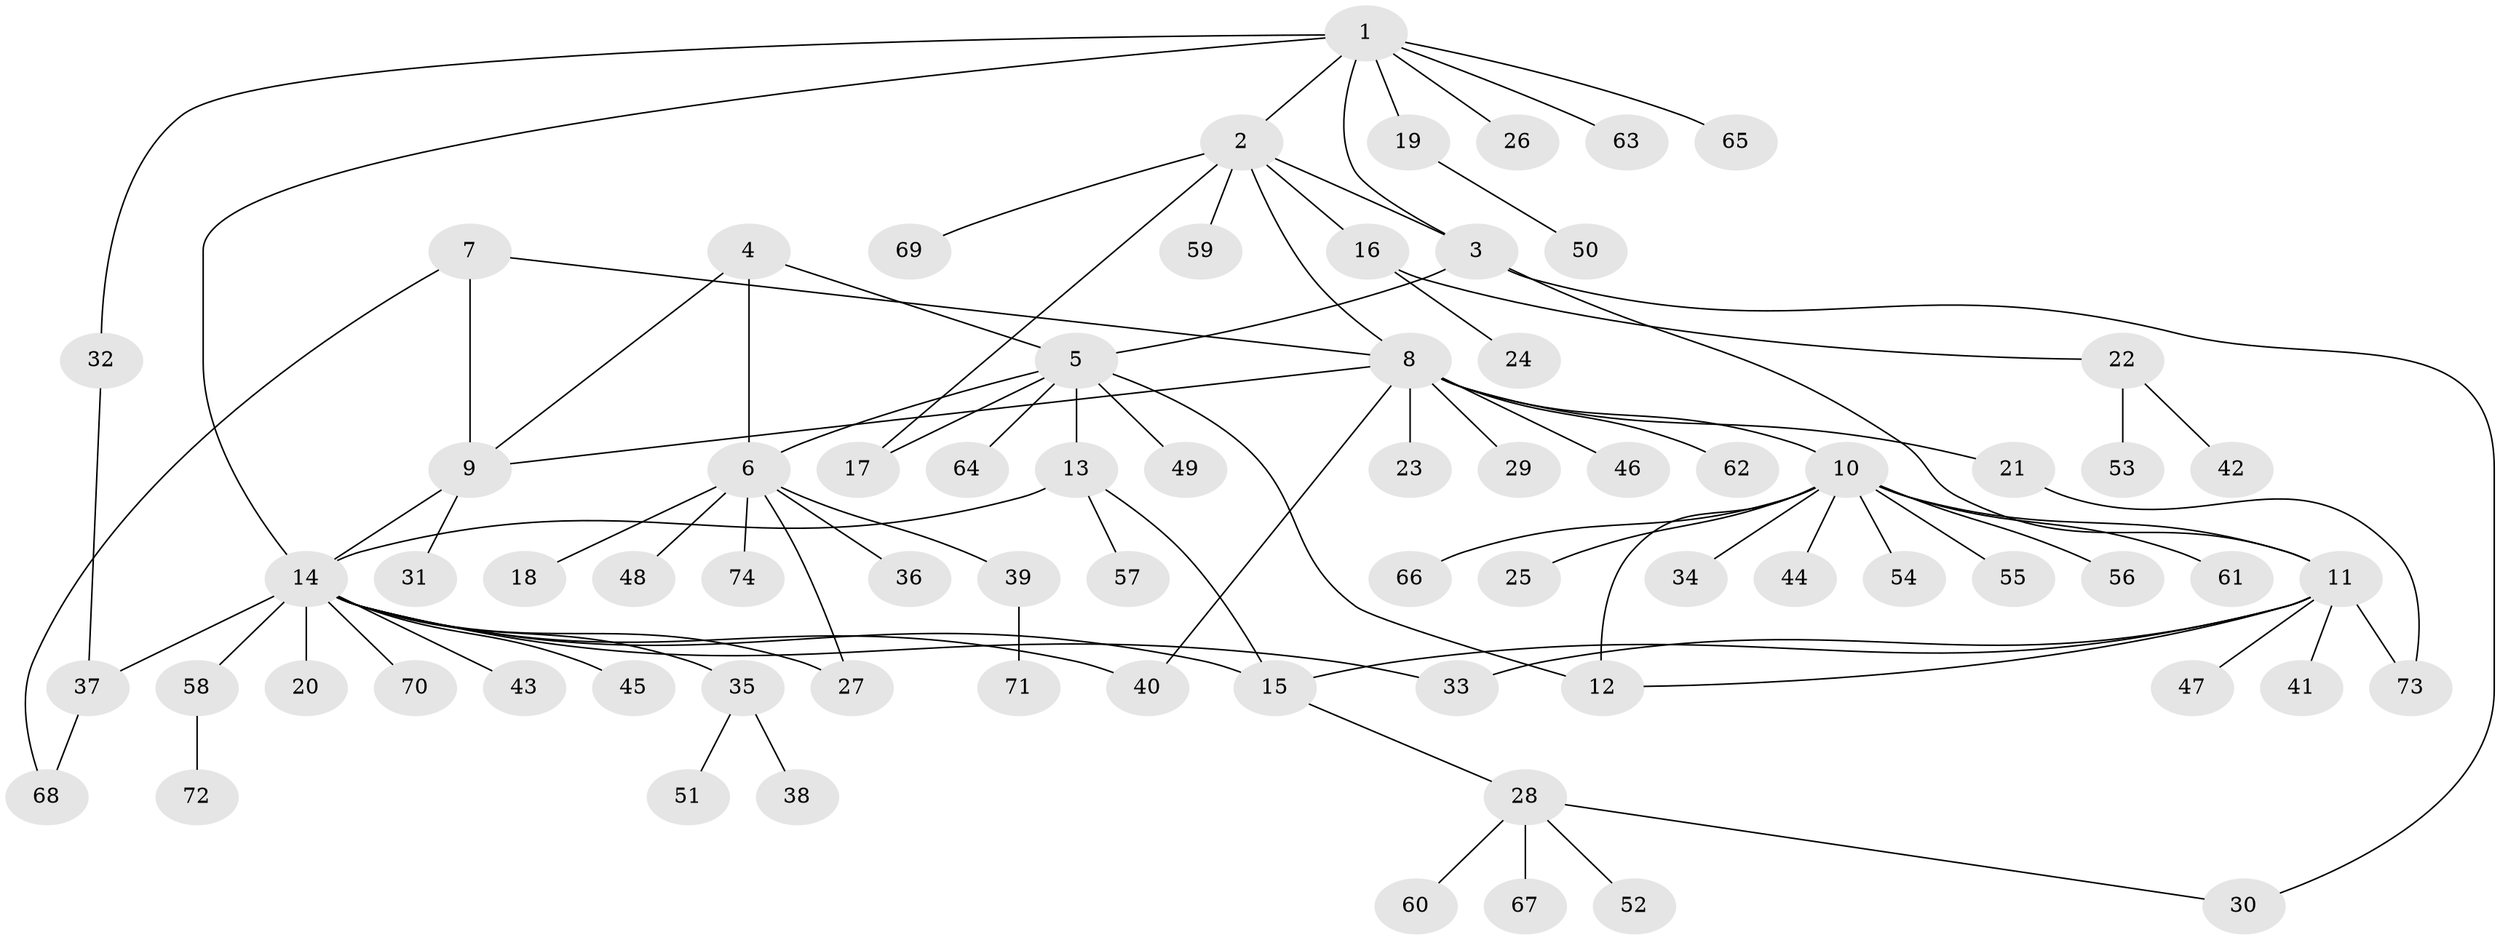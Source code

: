 // coarse degree distribution, {10: 0.03636363636363636, 6: 0.01818181818181818, 5: 0.01818181818181818, 7: 0.05454545454545454, 9: 0.01818181818181818, 8: 0.01818181818181818, 3: 0.03636363636363636, 13: 0.01818181818181818, 2: 0.16363636363636364, 1: 0.6181818181818182}
// Generated by graph-tools (version 1.1) at 2025/52/02/27/25 19:52:22]
// undirected, 74 vertices, 92 edges
graph export_dot {
graph [start="1"]
  node [color=gray90,style=filled];
  1;
  2;
  3;
  4;
  5;
  6;
  7;
  8;
  9;
  10;
  11;
  12;
  13;
  14;
  15;
  16;
  17;
  18;
  19;
  20;
  21;
  22;
  23;
  24;
  25;
  26;
  27;
  28;
  29;
  30;
  31;
  32;
  33;
  34;
  35;
  36;
  37;
  38;
  39;
  40;
  41;
  42;
  43;
  44;
  45;
  46;
  47;
  48;
  49;
  50;
  51;
  52;
  53;
  54;
  55;
  56;
  57;
  58;
  59;
  60;
  61;
  62;
  63;
  64;
  65;
  66;
  67;
  68;
  69;
  70;
  71;
  72;
  73;
  74;
  1 -- 2;
  1 -- 3;
  1 -- 14;
  1 -- 19;
  1 -- 26;
  1 -- 32;
  1 -- 63;
  1 -- 65;
  2 -- 3;
  2 -- 8;
  2 -- 16;
  2 -- 17;
  2 -- 59;
  2 -- 69;
  3 -- 5;
  3 -- 11;
  3 -- 30;
  4 -- 5;
  4 -- 6;
  4 -- 9;
  5 -- 6;
  5 -- 12;
  5 -- 13;
  5 -- 17;
  5 -- 49;
  5 -- 64;
  6 -- 18;
  6 -- 27;
  6 -- 36;
  6 -- 39;
  6 -- 48;
  6 -- 74;
  7 -- 8;
  7 -- 9;
  7 -- 68;
  8 -- 9;
  8 -- 10;
  8 -- 21;
  8 -- 23;
  8 -- 29;
  8 -- 40;
  8 -- 46;
  8 -- 62;
  9 -- 14;
  9 -- 31;
  10 -- 11;
  10 -- 12;
  10 -- 25;
  10 -- 34;
  10 -- 44;
  10 -- 54;
  10 -- 55;
  10 -- 56;
  10 -- 61;
  10 -- 66;
  11 -- 12;
  11 -- 15;
  11 -- 33;
  11 -- 41;
  11 -- 47;
  11 -- 73;
  13 -- 14;
  13 -- 15;
  13 -- 57;
  14 -- 15;
  14 -- 20;
  14 -- 27;
  14 -- 33;
  14 -- 35;
  14 -- 37;
  14 -- 40;
  14 -- 43;
  14 -- 45;
  14 -- 58;
  14 -- 70;
  15 -- 28;
  16 -- 22;
  16 -- 24;
  19 -- 50;
  21 -- 73;
  22 -- 42;
  22 -- 53;
  28 -- 30;
  28 -- 52;
  28 -- 60;
  28 -- 67;
  32 -- 37;
  35 -- 38;
  35 -- 51;
  37 -- 68;
  39 -- 71;
  58 -- 72;
}
